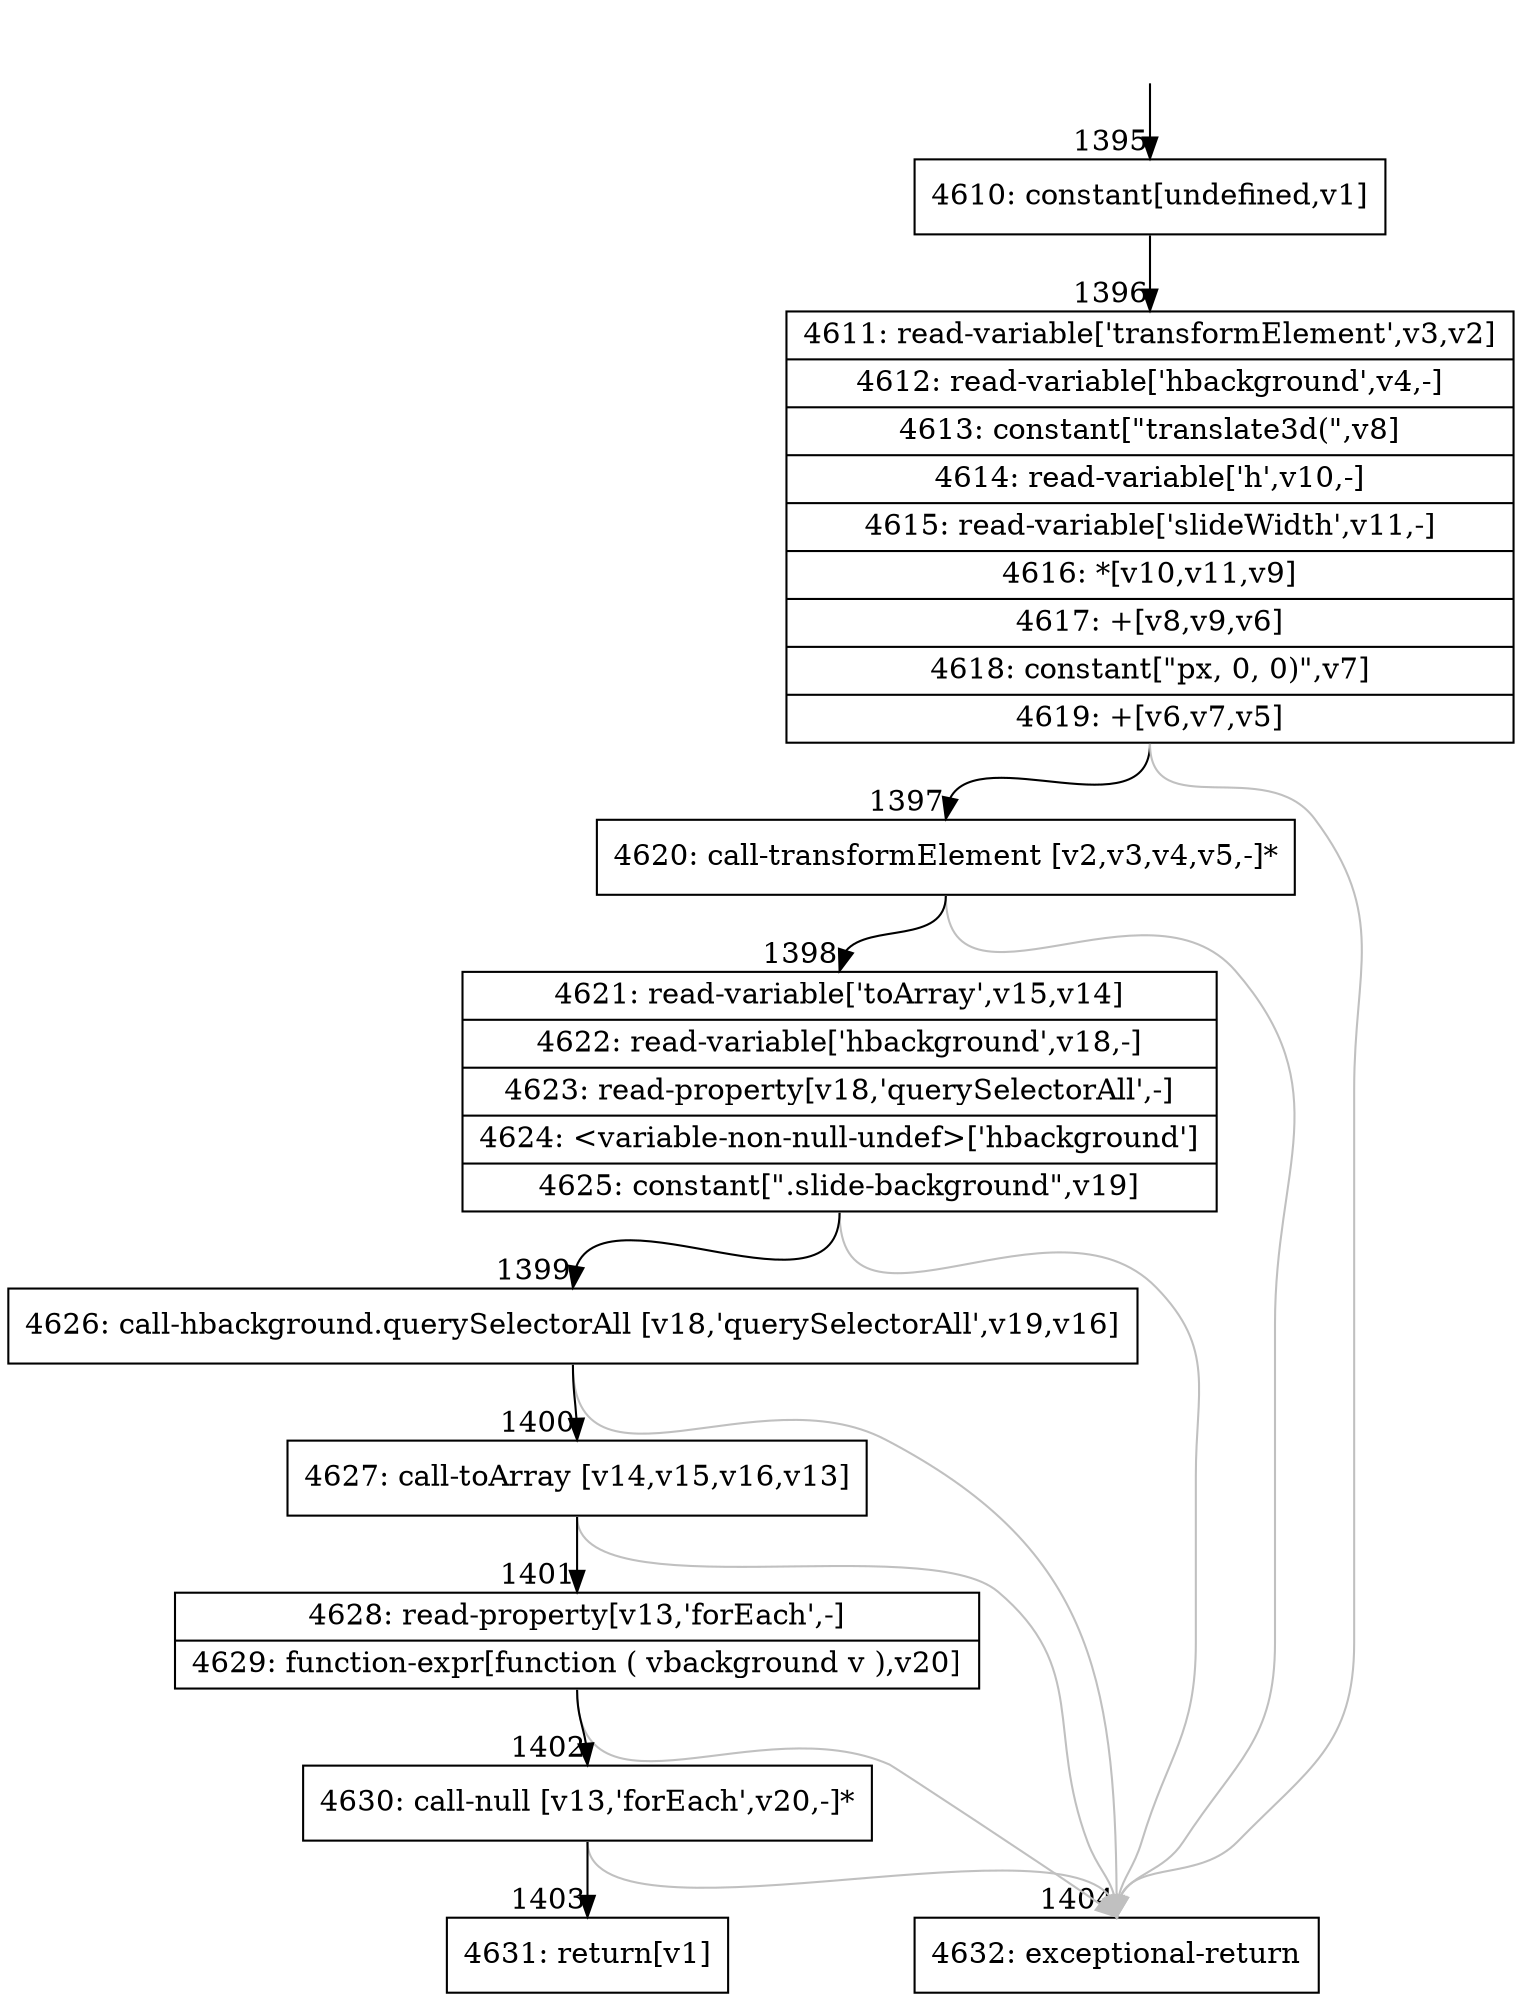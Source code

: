 digraph {
rankdir="TD"
BB_entry90[shape=none,label=""];
BB_entry90 -> BB1395 [tailport=s, headport=n, headlabel="    1395"]
BB1395 [shape=record label="{4610: constant[undefined,v1]}" ] 
BB1395 -> BB1396 [tailport=s, headport=n, headlabel="      1396"]
BB1396 [shape=record label="{4611: read-variable['transformElement',v3,v2]|4612: read-variable['hbackground',v4,-]|4613: constant[\"translate3d(\",v8]|4614: read-variable['h',v10,-]|4615: read-variable['slideWidth',v11,-]|4616: *[v10,v11,v9]|4617: +[v8,v9,v6]|4618: constant[\"px, 0, 0)\",v7]|4619: +[v6,v7,v5]}" ] 
BB1396 -> BB1397 [tailport=s, headport=n, headlabel="      1397"]
BB1396 -> BB1404 [tailport=s, headport=n, color=gray, headlabel="      1404"]
BB1397 [shape=record label="{4620: call-transformElement [v2,v3,v4,v5,-]*}" ] 
BB1397 -> BB1398 [tailport=s, headport=n, headlabel="      1398"]
BB1397 -> BB1404 [tailport=s, headport=n, color=gray]
BB1398 [shape=record label="{4621: read-variable['toArray',v15,v14]|4622: read-variable['hbackground',v18,-]|4623: read-property[v18,'querySelectorAll',-]|4624: \<variable-non-null-undef\>['hbackground']|4625: constant[\".slide-background\",v19]}" ] 
BB1398 -> BB1399 [tailport=s, headport=n, headlabel="      1399"]
BB1398 -> BB1404 [tailport=s, headport=n, color=gray]
BB1399 [shape=record label="{4626: call-hbackground.querySelectorAll [v18,'querySelectorAll',v19,v16]}" ] 
BB1399 -> BB1400 [tailport=s, headport=n, headlabel="      1400"]
BB1399 -> BB1404 [tailport=s, headport=n, color=gray]
BB1400 [shape=record label="{4627: call-toArray [v14,v15,v16,v13]}" ] 
BB1400 -> BB1401 [tailport=s, headport=n, headlabel="      1401"]
BB1400 -> BB1404 [tailport=s, headport=n, color=gray]
BB1401 [shape=record label="{4628: read-property[v13,'forEach',-]|4629: function-expr[function ( vbackground v ),v20]}" ] 
BB1401 -> BB1402 [tailport=s, headport=n, headlabel="      1402"]
BB1401 -> BB1404 [tailport=s, headport=n, color=gray]
BB1402 [shape=record label="{4630: call-null [v13,'forEach',v20,-]*}" ] 
BB1402 -> BB1403 [tailport=s, headport=n, headlabel="      1403"]
BB1402 -> BB1404 [tailport=s, headport=n, color=gray]
BB1403 [shape=record label="{4631: return[v1]}" ] 
BB1404 [shape=record label="{4632: exceptional-return}" ] 
//#$~ 1773
}
